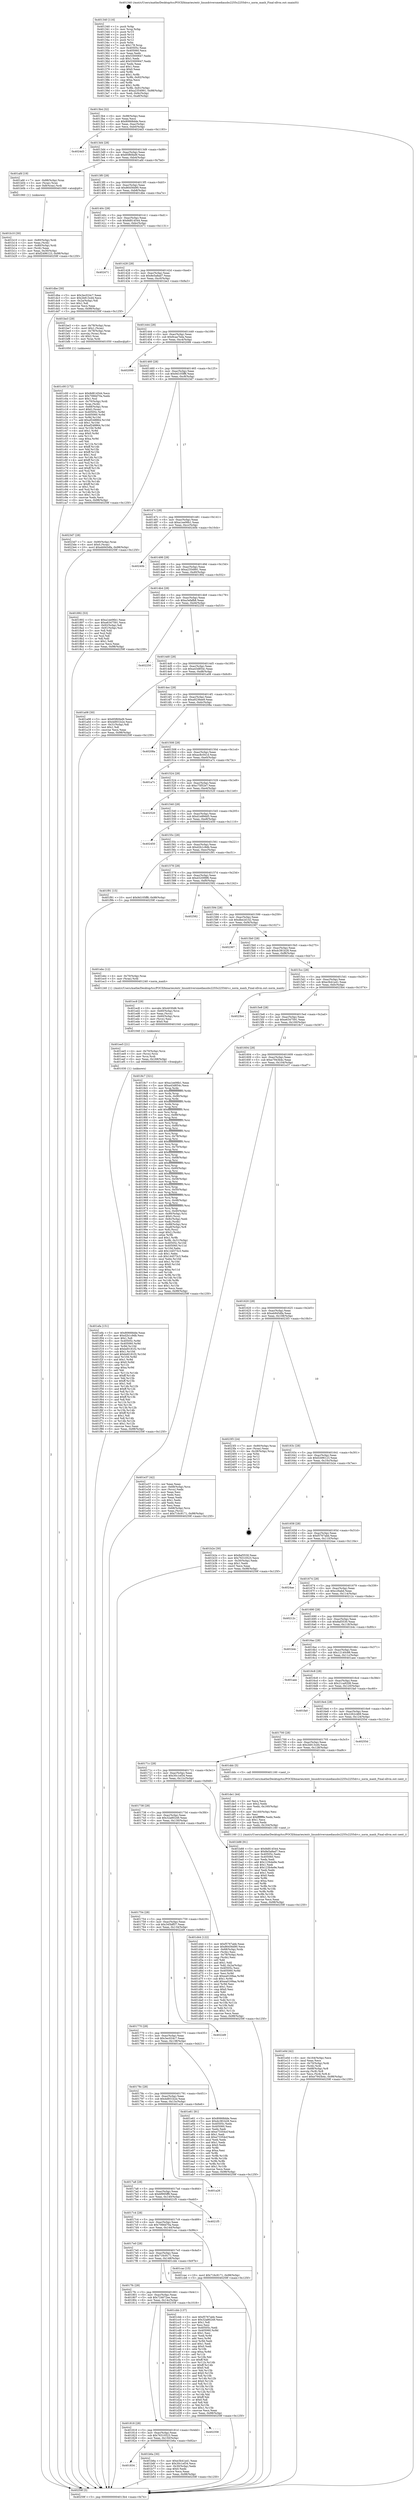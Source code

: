 digraph "0x401340" {
  label = "0x401340 (/mnt/c/Users/mathe/Desktop/tcc/POCII/binaries/extr_linuxdriversmediausbs2255s2255drv.c_norm_maxh_Final-ollvm.out::main(0))"
  labelloc = "t"
  node[shape=record]

  Entry [label="",width=0.3,height=0.3,shape=circle,fillcolor=black,style=filled]
  "0x4013b4" [label="{
     0x4013b4 [32]\l
     | [instrs]\l
     &nbsp;&nbsp;0x4013b4 \<+6\>: mov -0x98(%rbp),%eax\l
     &nbsp;&nbsp;0x4013ba \<+2\>: mov %eax,%ecx\l
     &nbsp;&nbsp;0x4013bc \<+6\>: sub $0x80668dde,%ecx\l
     &nbsp;&nbsp;0x4013c2 \<+6\>: mov %eax,-0xac(%rbp)\l
     &nbsp;&nbsp;0x4013c8 \<+6\>: mov %ecx,-0xb0(%rbp)\l
     &nbsp;&nbsp;0x4013ce \<+6\>: je 00000000004024d3 \<main+0x1193\>\l
  }"]
  "0x4024d3" [label="{
     0x4024d3\l
  }", style=dashed]
  "0x4013d4" [label="{
     0x4013d4 [28]\l
     | [instrs]\l
     &nbsp;&nbsp;0x4013d4 \<+5\>: jmp 00000000004013d9 \<main+0x99\>\l
     &nbsp;&nbsp;0x4013d9 \<+6\>: mov -0xac(%rbp),%eax\l
     &nbsp;&nbsp;0x4013df \<+5\>: sub $0x85f60bd9,%eax\l
     &nbsp;&nbsp;0x4013e4 \<+6\>: mov %eax,-0xb4(%rbp)\l
     &nbsp;&nbsp;0x4013ea \<+6\>: je 0000000000401afd \<main+0x7bd\>\l
  }"]
  Exit [label="",width=0.3,height=0.3,shape=circle,fillcolor=black,style=filled,peripheries=2]
  "0x401afd" [label="{
     0x401afd [19]\l
     | [instrs]\l
     &nbsp;&nbsp;0x401afd \<+7\>: mov -0x88(%rbp),%rax\l
     &nbsp;&nbsp;0x401b04 \<+3\>: mov (%rax),%rax\l
     &nbsp;&nbsp;0x401b07 \<+4\>: mov 0x8(%rax),%rdi\l
     &nbsp;&nbsp;0x401b0b \<+5\>: call 0000000000401060 \<atoi@plt\>\l
     | [calls]\l
     &nbsp;&nbsp;0x401060 \{1\} (unknown)\l
  }"]
  "0x4013f0" [label="{
     0x4013f0 [28]\l
     | [instrs]\l
     &nbsp;&nbsp;0x4013f0 \<+5\>: jmp 00000000004013f5 \<main+0xb5\>\l
     &nbsp;&nbsp;0x4013f5 \<+6\>: mov -0xac(%rbp),%eax\l
     &nbsp;&nbsp;0x4013fb \<+5\>: sub $0x86456d90,%eax\l
     &nbsp;&nbsp;0x401400 \<+6\>: mov %eax,-0xb8(%rbp)\l
     &nbsp;&nbsp;0x401406 \<+6\>: je 0000000000401dbe \<main+0xa7e\>\l
  }"]
  "0x401efa" [label="{
     0x401efa [151]\l
     | [instrs]\l
     &nbsp;&nbsp;0x401efa \<+5\>: mov $0x80668dde,%eax\l
     &nbsp;&nbsp;0x401eff \<+5\>: mov $0xd2b1c9db,%esi\l
     &nbsp;&nbsp;0x401f04 \<+2\>: mov $0x1,%dl\l
     &nbsp;&nbsp;0x401f06 \<+8\>: mov 0x40505c,%r8d\l
     &nbsp;&nbsp;0x401f0e \<+8\>: mov 0x405060,%r9d\l
     &nbsp;&nbsp;0x401f16 \<+3\>: mov %r8d,%r10d\l
     &nbsp;&nbsp;0x401f19 \<+7\>: sub $0xbd0181f2,%r10d\l
     &nbsp;&nbsp;0x401f20 \<+4\>: sub $0x1,%r10d\l
     &nbsp;&nbsp;0x401f24 \<+7\>: add $0xbd0181f2,%r10d\l
     &nbsp;&nbsp;0x401f2b \<+4\>: imul %r10d,%r8d\l
     &nbsp;&nbsp;0x401f2f \<+4\>: and $0x1,%r8d\l
     &nbsp;&nbsp;0x401f33 \<+4\>: cmp $0x0,%r8d\l
     &nbsp;&nbsp;0x401f37 \<+4\>: sete %r11b\l
     &nbsp;&nbsp;0x401f3b \<+4\>: cmp $0xa,%r9d\l
     &nbsp;&nbsp;0x401f3f \<+3\>: setl %bl\l
     &nbsp;&nbsp;0x401f42 \<+3\>: mov %r11b,%r14b\l
     &nbsp;&nbsp;0x401f45 \<+4\>: xor $0xff,%r14b\l
     &nbsp;&nbsp;0x401f49 \<+3\>: mov %bl,%r15b\l
     &nbsp;&nbsp;0x401f4c \<+4\>: xor $0xff,%r15b\l
     &nbsp;&nbsp;0x401f50 \<+3\>: xor $0x1,%dl\l
     &nbsp;&nbsp;0x401f53 \<+3\>: mov %r14b,%r12b\l
     &nbsp;&nbsp;0x401f56 \<+4\>: and $0xff,%r12b\l
     &nbsp;&nbsp;0x401f5a \<+3\>: and %dl,%r11b\l
     &nbsp;&nbsp;0x401f5d \<+3\>: mov %r15b,%r13b\l
     &nbsp;&nbsp;0x401f60 \<+4\>: and $0xff,%r13b\l
     &nbsp;&nbsp;0x401f64 \<+2\>: and %dl,%bl\l
     &nbsp;&nbsp;0x401f66 \<+3\>: or %r11b,%r12b\l
     &nbsp;&nbsp;0x401f69 \<+3\>: or %bl,%r13b\l
     &nbsp;&nbsp;0x401f6c \<+3\>: xor %r13b,%r12b\l
     &nbsp;&nbsp;0x401f6f \<+3\>: or %r15b,%r14b\l
     &nbsp;&nbsp;0x401f72 \<+4\>: xor $0xff,%r14b\l
     &nbsp;&nbsp;0x401f76 \<+3\>: or $0x1,%dl\l
     &nbsp;&nbsp;0x401f79 \<+3\>: and %dl,%r14b\l
     &nbsp;&nbsp;0x401f7c \<+3\>: or %r14b,%r12b\l
     &nbsp;&nbsp;0x401f7f \<+4\>: test $0x1,%r12b\l
     &nbsp;&nbsp;0x401f83 \<+3\>: cmovne %esi,%eax\l
     &nbsp;&nbsp;0x401f86 \<+6\>: mov %eax,-0x98(%rbp)\l
     &nbsp;&nbsp;0x401f8c \<+5\>: jmp 000000000040259f \<main+0x125f\>\l
  }"]
  "0x401dbe" [label="{
     0x401dbe [30]\l
     | [instrs]\l
     &nbsp;&nbsp;0x401dbe \<+5\>: mov $0x3ec024c7,%eax\l
     &nbsp;&nbsp;0x401dc3 \<+5\>: mov $0x2b813cd4,%ecx\l
     &nbsp;&nbsp;0x401dc8 \<+3\>: mov -0x2a(%rbp),%dl\l
     &nbsp;&nbsp;0x401dcb \<+3\>: test $0x1,%dl\l
     &nbsp;&nbsp;0x401dce \<+3\>: cmovne %ecx,%eax\l
     &nbsp;&nbsp;0x401dd1 \<+6\>: mov %eax,-0x98(%rbp)\l
     &nbsp;&nbsp;0x401dd7 \<+5\>: jmp 000000000040259f \<main+0x125f\>\l
  }"]
  "0x40140c" [label="{
     0x40140c [28]\l
     | [instrs]\l
     &nbsp;&nbsp;0x40140c \<+5\>: jmp 0000000000401411 \<main+0xd1\>\l
     &nbsp;&nbsp;0x401411 \<+6\>: mov -0xac(%rbp),%eax\l
     &nbsp;&nbsp;0x401417 \<+5\>: sub $0x8d814544,%eax\l
     &nbsp;&nbsp;0x40141c \<+6\>: mov %eax,-0xbc(%rbp)\l
     &nbsp;&nbsp;0x401422 \<+6\>: je 0000000000402471 \<main+0x1131\>\l
  }"]
  "0x401ee5" [label="{
     0x401ee5 [21]\l
     | [instrs]\l
     &nbsp;&nbsp;0x401ee5 \<+4\>: mov -0x70(%rbp),%rcx\l
     &nbsp;&nbsp;0x401ee9 \<+3\>: mov (%rcx),%rcx\l
     &nbsp;&nbsp;0x401eec \<+3\>: mov %rcx,%rdi\l
     &nbsp;&nbsp;0x401eef \<+6\>: mov %eax,-0x168(%rbp)\l
     &nbsp;&nbsp;0x401ef5 \<+5\>: call 0000000000401030 \<free@plt\>\l
     | [calls]\l
     &nbsp;&nbsp;0x401030 \{1\} (unknown)\l
  }"]
  "0x402471" [label="{
     0x402471\l
  }", style=dashed]
  "0x401428" [label="{
     0x401428 [28]\l
     | [instrs]\l
     &nbsp;&nbsp;0x401428 \<+5\>: jmp 000000000040142d \<main+0xed\>\l
     &nbsp;&nbsp;0x40142d \<+6\>: mov -0xac(%rbp),%eax\l
     &nbsp;&nbsp;0x401433 \<+5\>: sub $0x8e5a8ad7,%eax\l
     &nbsp;&nbsp;0x401438 \<+6\>: mov %eax,-0xc0(%rbp)\l
     &nbsp;&nbsp;0x40143e \<+6\>: je 0000000000401be3 \<main+0x8a3\>\l
  }"]
  "0x401ec8" [label="{
     0x401ec8 [29]\l
     | [instrs]\l
     &nbsp;&nbsp;0x401ec8 \<+10\>: movabs $0x4030d6,%rdi\l
     &nbsp;&nbsp;0x401ed2 \<+4\>: mov -0x60(%rbp),%rcx\l
     &nbsp;&nbsp;0x401ed6 \<+2\>: mov %eax,(%rcx)\l
     &nbsp;&nbsp;0x401ed8 \<+4\>: mov -0x60(%rbp),%rcx\l
     &nbsp;&nbsp;0x401edc \<+2\>: mov (%rcx),%esi\l
     &nbsp;&nbsp;0x401ede \<+2\>: mov $0x0,%al\l
     &nbsp;&nbsp;0x401ee0 \<+5\>: call 0000000000401040 \<printf@plt\>\l
     | [calls]\l
     &nbsp;&nbsp;0x401040 \{1\} (unknown)\l
  }"]
  "0x401be3" [label="{
     0x401be3 [29]\l
     | [instrs]\l
     &nbsp;&nbsp;0x401be3 \<+4\>: mov -0x78(%rbp),%rax\l
     &nbsp;&nbsp;0x401be7 \<+6\>: movl $0x1,(%rax)\l
     &nbsp;&nbsp;0x401bed \<+4\>: mov -0x78(%rbp),%rax\l
     &nbsp;&nbsp;0x401bf1 \<+3\>: movslq (%rax),%rax\l
     &nbsp;&nbsp;0x401bf4 \<+4\>: shl $0x2,%rax\l
     &nbsp;&nbsp;0x401bf8 \<+3\>: mov %rax,%rdi\l
     &nbsp;&nbsp;0x401bfb \<+5\>: call 0000000000401050 \<malloc@plt\>\l
     | [calls]\l
     &nbsp;&nbsp;0x401050 \{1\} (unknown)\l
  }"]
  "0x401444" [label="{
     0x401444 [28]\l
     | [instrs]\l
     &nbsp;&nbsp;0x401444 \<+5\>: jmp 0000000000401449 \<main+0x109\>\l
     &nbsp;&nbsp;0x401449 \<+6\>: mov -0xac(%rbp),%eax\l
     &nbsp;&nbsp;0x40144f \<+5\>: sub $0x9caa7bda,%eax\l
     &nbsp;&nbsp;0x401454 \<+6\>: mov %eax,-0xc4(%rbp)\l
     &nbsp;&nbsp;0x40145a \<+6\>: je 0000000000402099 \<main+0xd59\>\l
  }"]
  "0x401e0d" [label="{
     0x401e0d [42]\l
     | [instrs]\l
     &nbsp;&nbsp;0x401e0d \<+6\>: mov -0x164(%rbp),%ecx\l
     &nbsp;&nbsp;0x401e13 \<+3\>: imul %eax,%ecx\l
     &nbsp;&nbsp;0x401e16 \<+4\>: mov -0x70(%rbp),%rdi\l
     &nbsp;&nbsp;0x401e1a \<+3\>: mov (%rdi),%rdi\l
     &nbsp;&nbsp;0x401e1d \<+4\>: mov -0x68(%rbp),%r8\l
     &nbsp;&nbsp;0x401e21 \<+3\>: movslq (%r8),%r8\l
     &nbsp;&nbsp;0x401e24 \<+4\>: mov %ecx,(%rdi,%r8,4)\l
     &nbsp;&nbsp;0x401e28 \<+10\>: movl $0xe7943b4c,-0x98(%rbp)\l
     &nbsp;&nbsp;0x401e32 \<+5\>: jmp 000000000040259f \<main+0x125f\>\l
  }"]
  "0x402099" [label="{
     0x402099\l
  }", style=dashed]
  "0x401460" [label="{
     0x401460 [28]\l
     | [instrs]\l
     &nbsp;&nbsp;0x401460 \<+5\>: jmp 0000000000401465 \<main+0x125\>\l
     &nbsp;&nbsp;0x401465 \<+6\>: mov -0xac(%rbp),%eax\l
     &nbsp;&nbsp;0x40146b \<+5\>: sub $0x9d105ff8,%eax\l
     &nbsp;&nbsp;0x401470 \<+6\>: mov %eax,-0xc8(%rbp)\l
     &nbsp;&nbsp;0x401476 \<+6\>: je 00000000004023d7 \<main+0x1097\>\l
  }"]
  "0x401de1" [label="{
     0x401de1 [44]\l
     | [instrs]\l
     &nbsp;&nbsp;0x401de1 \<+2\>: xor %ecx,%ecx\l
     &nbsp;&nbsp;0x401de3 \<+5\>: mov $0x2,%edx\l
     &nbsp;&nbsp;0x401de8 \<+6\>: mov %edx,-0x160(%rbp)\l
     &nbsp;&nbsp;0x401dee \<+1\>: cltd\l
     &nbsp;&nbsp;0x401def \<+6\>: mov -0x160(%rbp),%esi\l
     &nbsp;&nbsp;0x401df5 \<+2\>: idiv %esi\l
     &nbsp;&nbsp;0x401df7 \<+6\>: imul $0xfffffffe,%edx,%edx\l
     &nbsp;&nbsp;0x401dfd \<+3\>: sub $0x1,%ecx\l
     &nbsp;&nbsp;0x401e00 \<+2\>: sub %ecx,%edx\l
     &nbsp;&nbsp;0x401e02 \<+6\>: mov %edx,-0x164(%rbp)\l
     &nbsp;&nbsp;0x401e08 \<+5\>: call 0000000000401160 \<next_i\>\l
     | [calls]\l
     &nbsp;&nbsp;0x401160 \{1\} (/mnt/c/Users/mathe/Desktop/tcc/POCII/binaries/extr_linuxdriversmediausbs2255s2255drv.c_norm_maxh_Final-ollvm.out::next_i)\l
  }"]
  "0x4023d7" [label="{
     0x4023d7 [28]\l
     | [instrs]\l
     &nbsp;&nbsp;0x4023d7 \<+7\>: mov -0x90(%rbp),%rax\l
     &nbsp;&nbsp;0x4023de \<+6\>: movl $0x0,(%rax)\l
     &nbsp;&nbsp;0x4023e4 \<+10\>: movl $0xeb945dfa,-0x98(%rbp)\l
     &nbsp;&nbsp;0x4023ee \<+5\>: jmp 000000000040259f \<main+0x125f\>\l
  }"]
  "0x40147c" [label="{
     0x40147c [28]\l
     | [instrs]\l
     &nbsp;&nbsp;0x40147c \<+5\>: jmp 0000000000401481 \<main+0x141\>\l
     &nbsp;&nbsp;0x401481 \<+6\>: mov -0xac(%rbp),%eax\l
     &nbsp;&nbsp;0x401487 \<+5\>: sub $0xa1ee06b1,%eax\l
     &nbsp;&nbsp;0x40148c \<+6\>: mov %eax,-0xcc(%rbp)\l
     &nbsp;&nbsp;0x401492 \<+6\>: je 000000000040240b \<main+0x10cb\>\l
  }"]
  "0x401c00" [label="{
     0x401c00 [172]\l
     | [instrs]\l
     &nbsp;&nbsp;0x401c00 \<+5\>: mov $0x8d814544,%ecx\l
     &nbsp;&nbsp;0x401c05 \<+5\>: mov $0x7066d70a,%edx\l
     &nbsp;&nbsp;0x401c0a \<+3\>: mov $0x1,%sil\l
     &nbsp;&nbsp;0x401c0d \<+4\>: mov -0x70(%rbp),%rdi\l
     &nbsp;&nbsp;0x401c11 \<+3\>: mov %rax,(%rdi)\l
     &nbsp;&nbsp;0x401c14 \<+4\>: mov -0x68(%rbp),%rax\l
     &nbsp;&nbsp;0x401c18 \<+6\>: movl $0x0,(%rax)\l
     &nbsp;&nbsp;0x401c1e \<+8\>: mov 0x40505c,%r8d\l
     &nbsp;&nbsp;0x401c26 \<+8\>: mov 0x405060,%r9d\l
     &nbsp;&nbsp;0x401c2e \<+3\>: mov %r8d,%r10d\l
     &nbsp;&nbsp;0x401c31 \<+7\>: add $0xef248864,%r10d\l
     &nbsp;&nbsp;0x401c38 \<+4\>: sub $0x1,%r10d\l
     &nbsp;&nbsp;0x401c3c \<+7\>: sub $0xef248864,%r10d\l
     &nbsp;&nbsp;0x401c43 \<+4\>: imul %r10d,%r8d\l
     &nbsp;&nbsp;0x401c47 \<+4\>: and $0x1,%r8d\l
     &nbsp;&nbsp;0x401c4b \<+4\>: cmp $0x0,%r8d\l
     &nbsp;&nbsp;0x401c4f \<+4\>: sete %r11b\l
     &nbsp;&nbsp;0x401c53 \<+4\>: cmp $0xa,%r9d\l
     &nbsp;&nbsp;0x401c57 \<+3\>: setl %bl\l
     &nbsp;&nbsp;0x401c5a \<+3\>: mov %r11b,%r14b\l
     &nbsp;&nbsp;0x401c5d \<+4\>: xor $0xff,%r14b\l
     &nbsp;&nbsp;0x401c61 \<+3\>: mov %bl,%r15b\l
     &nbsp;&nbsp;0x401c64 \<+4\>: xor $0xff,%r15b\l
     &nbsp;&nbsp;0x401c68 \<+4\>: xor $0x1,%sil\l
     &nbsp;&nbsp;0x401c6c \<+3\>: mov %r14b,%r12b\l
     &nbsp;&nbsp;0x401c6f \<+4\>: and $0xff,%r12b\l
     &nbsp;&nbsp;0x401c73 \<+3\>: and %sil,%r11b\l
     &nbsp;&nbsp;0x401c76 \<+3\>: mov %r15b,%r13b\l
     &nbsp;&nbsp;0x401c79 \<+4\>: and $0xff,%r13b\l
     &nbsp;&nbsp;0x401c7d \<+3\>: and %sil,%bl\l
     &nbsp;&nbsp;0x401c80 \<+3\>: or %r11b,%r12b\l
     &nbsp;&nbsp;0x401c83 \<+3\>: or %bl,%r13b\l
     &nbsp;&nbsp;0x401c86 \<+3\>: xor %r13b,%r12b\l
     &nbsp;&nbsp;0x401c89 \<+3\>: or %r15b,%r14b\l
     &nbsp;&nbsp;0x401c8c \<+4\>: xor $0xff,%r14b\l
     &nbsp;&nbsp;0x401c90 \<+4\>: or $0x1,%sil\l
     &nbsp;&nbsp;0x401c94 \<+3\>: and %sil,%r14b\l
     &nbsp;&nbsp;0x401c97 \<+3\>: or %r14b,%r12b\l
     &nbsp;&nbsp;0x401c9a \<+4\>: test $0x1,%r12b\l
     &nbsp;&nbsp;0x401c9e \<+3\>: cmovne %edx,%ecx\l
     &nbsp;&nbsp;0x401ca1 \<+6\>: mov %ecx,-0x98(%rbp)\l
     &nbsp;&nbsp;0x401ca7 \<+5\>: jmp 000000000040259f \<main+0x125f\>\l
  }"]
  "0x40240b" [label="{
     0x40240b\l
  }", style=dashed]
  "0x401498" [label="{
     0x401498 [28]\l
     | [instrs]\l
     &nbsp;&nbsp;0x401498 \<+5\>: jmp 000000000040149d \<main+0x15d\>\l
     &nbsp;&nbsp;0x40149d \<+6\>: mov -0xac(%rbp),%eax\l
     &nbsp;&nbsp;0x4014a3 \<+5\>: sub $0xa2354991,%eax\l
     &nbsp;&nbsp;0x4014a8 \<+6\>: mov %eax,-0xd0(%rbp)\l
     &nbsp;&nbsp;0x4014ae \<+6\>: je 0000000000401892 \<main+0x552\>\l
  }"]
  "0x401834" [label="{
     0x401834\l
  }", style=dashed]
  "0x401892" [label="{
     0x401892 [53]\l
     | [instrs]\l
     &nbsp;&nbsp;0x401892 \<+5\>: mov $0xa1ee06b1,%eax\l
     &nbsp;&nbsp;0x401897 \<+5\>: mov $0xe6347591,%ecx\l
     &nbsp;&nbsp;0x40189c \<+6\>: mov -0x92(%rbp),%dl\l
     &nbsp;&nbsp;0x4018a2 \<+7\>: mov -0x91(%rbp),%sil\l
     &nbsp;&nbsp;0x4018a9 \<+3\>: mov %dl,%dil\l
     &nbsp;&nbsp;0x4018ac \<+3\>: and %sil,%dil\l
     &nbsp;&nbsp;0x4018af \<+3\>: xor %sil,%dl\l
     &nbsp;&nbsp;0x4018b2 \<+3\>: or %dl,%dil\l
     &nbsp;&nbsp;0x4018b5 \<+4\>: test $0x1,%dil\l
     &nbsp;&nbsp;0x4018b9 \<+3\>: cmovne %ecx,%eax\l
     &nbsp;&nbsp;0x4018bc \<+6\>: mov %eax,-0x98(%rbp)\l
     &nbsp;&nbsp;0x4018c2 \<+5\>: jmp 000000000040259f \<main+0x125f\>\l
  }"]
  "0x4014b4" [label="{
     0x4014b4 [28]\l
     | [instrs]\l
     &nbsp;&nbsp;0x4014b4 \<+5\>: jmp 00000000004014b9 \<main+0x179\>\l
     &nbsp;&nbsp;0x4014b9 \<+6\>: mov -0xac(%rbp),%eax\l
     &nbsp;&nbsp;0x4014bf \<+5\>: sub $0xa3efafb8,%eax\l
     &nbsp;&nbsp;0x4014c4 \<+6\>: mov %eax,-0xd4(%rbp)\l
     &nbsp;&nbsp;0x4014ca \<+6\>: je 0000000000402250 \<main+0xf10\>\l
  }"]
  "0x40259f" [label="{
     0x40259f [5]\l
     | [instrs]\l
     &nbsp;&nbsp;0x40259f \<+5\>: jmp 00000000004013b4 \<main+0x74\>\l
  }"]
  "0x401340" [label="{
     0x401340 [116]\l
     | [instrs]\l
     &nbsp;&nbsp;0x401340 \<+1\>: push %rbp\l
     &nbsp;&nbsp;0x401341 \<+3\>: mov %rsp,%rbp\l
     &nbsp;&nbsp;0x401344 \<+2\>: push %r15\l
     &nbsp;&nbsp;0x401346 \<+2\>: push %r14\l
     &nbsp;&nbsp;0x401348 \<+2\>: push %r13\l
     &nbsp;&nbsp;0x40134a \<+2\>: push %r12\l
     &nbsp;&nbsp;0x40134c \<+1\>: push %rbx\l
     &nbsp;&nbsp;0x40134d \<+7\>: sub $0x178,%rsp\l
     &nbsp;&nbsp;0x401354 \<+7\>: mov 0x40505c,%eax\l
     &nbsp;&nbsp;0x40135b \<+7\>: mov 0x405060,%ecx\l
     &nbsp;&nbsp;0x401362 \<+2\>: mov %eax,%edx\l
     &nbsp;&nbsp;0x401364 \<+6\>: sub $0x53000647,%edx\l
     &nbsp;&nbsp;0x40136a \<+3\>: sub $0x1,%edx\l
     &nbsp;&nbsp;0x40136d \<+6\>: add $0x53000647,%edx\l
     &nbsp;&nbsp;0x401373 \<+3\>: imul %edx,%eax\l
     &nbsp;&nbsp;0x401376 \<+3\>: and $0x1,%eax\l
     &nbsp;&nbsp;0x401379 \<+3\>: cmp $0x0,%eax\l
     &nbsp;&nbsp;0x40137c \<+4\>: sete %r8b\l
     &nbsp;&nbsp;0x401380 \<+4\>: and $0x1,%r8b\l
     &nbsp;&nbsp;0x401384 \<+7\>: mov %r8b,-0x92(%rbp)\l
     &nbsp;&nbsp;0x40138b \<+3\>: cmp $0xa,%ecx\l
     &nbsp;&nbsp;0x40138e \<+4\>: setl %r8b\l
     &nbsp;&nbsp;0x401392 \<+4\>: and $0x1,%r8b\l
     &nbsp;&nbsp;0x401396 \<+7\>: mov %r8b,-0x91(%rbp)\l
     &nbsp;&nbsp;0x40139d \<+10\>: movl $0xa2354991,-0x98(%rbp)\l
     &nbsp;&nbsp;0x4013a7 \<+6\>: mov %edi,-0x9c(%rbp)\l
     &nbsp;&nbsp;0x4013ad \<+7\>: mov %rsi,-0xa8(%rbp)\l
  }"]
  "0x401b6a" [label="{
     0x401b6a [30]\l
     | [instrs]\l
     &nbsp;&nbsp;0x401b6a \<+5\>: mov $0xe3b41a41,%eax\l
     &nbsp;&nbsp;0x401b6f \<+5\>: mov $0x30c1ef34,%ecx\l
     &nbsp;&nbsp;0x401b74 \<+3\>: mov -0x30(%rbp),%edx\l
     &nbsp;&nbsp;0x401b77 \<+3\>: cmp $0x0,%edx\l
     &nbsp;&nbsp;0x401b7a \<+3\>: cmove %ecx,%eax\l
     &nbsp;&nbsp;0x401b7d \<+6\>: mov %eax,-0x98(%rbp)\l
     &nbsp;&nbsp;0x401b83 \<+5\>: jmp 000000000040259f \<main+0x125f\>\l
  }"]
  "0x402250" [label="{
     0x402250\l
  }", style=dashed]
  "0x4014d0" [label="{
     0x4014d0 [28]\l
     | [instrs]\l
     &nbsp;&nbsp;0x4014d0 \<+5\>: jmp 00000000004014d5 \<main+0x195\>\l
     &nbsp;&nbsp;0x4014d5 \<+6\>: mov -0xac(%rbp),%eax\l
     &nbsp;&nbsp;0x4014db \<+5\>: sub $0xa43d854c,%eax\l
     &nbsp;&nbsp;0x4014e0 \<+6\>: mov %eax,-0xd8(%rbp)\l
     &nbsp;&nbsp;0x4014e6 \<+6\>: je 0000000000401a08 \<main+0x6c8\>\l
  }"]
  "0x401818" [label="{
     0x401818 [28]\l
     | [instrs]\l
     &nbsp;&nbsp;0x401818 \<+5\>: jmp 000000000040181d \<main+0x4dd\>\l
     &nbsp;&nbsp;0x40181d \<+6\>: mov -0xac(%rbp),%eax\l
     &nbsp;&nbsp;0x401823 \<+5\>: sub $0x76310523,%eax\l
     &nbsp;&nbsp;0x401828 \<+6\>: mov %eax,-0x150(%rbp)\l
     &nbsp;&nbsp;0x40182e \<+6\>: je 0000000000401b6a \<main+0x82a\>\l
  }"]
  "0x401a08" [label="{
     0x401a08 [30]\l
     | [instrs]\l
     &nbsp;&nbsp;0x401a08 \<+5\>: mov $0x85f60bd9,%eax\l
     &nbsp;&nbsp;0x401a0d \<+5\>: mov $0x4d931b2e,%ecx\l
     &nbsp;&nbsp;0x401a12 \<+3\>: mov -0x31(%rbp),%dl\l
     &nbsp;&nbsp;0x401a15 \<+3\>: test $0x1,%dl\l
     &nbsp;&nbsp;0x401a18 \<+3\>: cmovne %ecx,%eax\l
     &nbsp;&nbsp;0x401a1b \<+6\>: mov %eax,-0x98(%rbp)\l
     &nbsp;&nbsp;0x401a21 \<+5\>: jmp 000000000040259f \<main+0x125f\>\l
  }"]
  "0x4014ec" [label="{
     0x4014ec [28]\l
     | [instrs]\l
     &nbsp;&nbsp;0x4014ec \<+5\>: jmp 00000000004014f1 \<main+0x1b1\>\l
     &nbsp;&nbsp;0x4014f1 \<+6\>: mov -0xac(%rbp),%eax\l
     &nbsp;&nbsp;0x4014f7 \<+5\>: sub $0xa9236ee9,%eax\l
     &nbsp;&nbsp;0x4014fc \<+6\>: mov %eax,-0xdc(%rbp)\l
     &nbsp;&nbsp;0x401502 \<+6\>: je 000000000040208a \<main+0xd4a\>\l
  }"]
  "0x402358" [label="{
     0x402358\l
  }", style=dashed]
  "0x40208a" [label="{
     0x40208a\l
  }", style=dashed]
  "0x401508" [label="{
     0x401508 [28]\l
     | [instrs]\l
     &nbsp;&nbsp;0x401508 \<+5\>: jmp 000000000040150d \<main+0x1cd\>\l
     &nbsp;&nbsp;0x40150d \<+6\>: mov -0xac(%rbp),%eax\l
     &nbsp;&nbsp;0x401513 \<+5\>: sub $0xac8c041d,%eax\l
     &nbsp;&nbsp;0x401518 \<+6\>: mov %eax,-0xe0(%rbp)\l
     &nbsp;&nbsp;0x40151e \<+6\>: je 0000000000401a7c \<main+0x73c\>\l
  }"]
  "0x4017fc" [label="{
     0x4017fc [28]\l
     | [instrs]\l
     &nbsp;&nbsp;0x4017fc \<+5\>: jmp 0000000000401801 \<main+0x4c1\>\l
     &nbsp;&nbsp;0x401801 \<+6\>: mov -0xac(%rbp),%eax\l
     &nbsp;&nbsp;0x401807 \<+5\>: sub $0x724672ee,%eax\l
     &nbsp;&nbsp;0x40180c \<+6\>: mov %eax,-0x14c(%rbp)\l
     &nbsp;&nbsp;0x401812 \<+6\>: je 0000000000402358 \<main+0x1018\>\l
  }"]
  "0x401a7c" [label="{
     0x401a7c\l
  }", style=dashed]
  "0x401524" [label="{
     0x401524 [28]\l
     | [instrs]\l
     &nbsp;&nbsp;0x401524 \<+5\>: jmp 0000000000401529 \<main+0x1e9\>\l
     &nbsp;&nbsp;0x401529 \<+6\>: mov -0xac(%rbp),%eax\l
     &nbsp;&nbsp;0x40152f \<+5\>: sub $0xc75f52e7,%eax\l
     &nbsp;&nbsp;0x401534 \<+6\>: mov %eax,-0xe4(%rbp)\l
     &nbsp;&nbsp;0x40153a \<+6\>: je 0000000000402520 \<main+0x11e0\>\l
  }"]
  "0x401cbb" [label="{
     0x401cbb [137]\l
     | [instrs]\l
     &nbsp;&nbsp;0x401cbb \<+5\>: mov $0xf5767abb,%eax\l
     &nbsp;&nbsp;0x401cc0 \<+5\>: mov $0x32a80249,%ecx\l
     &nbsp;&nbsp;0x401cc5 \<+2\>: mov $0x1,%dl\l
     &nbsp;&nbsp;0x401cc7 \<+2\>: xor %esi,%esi\l
     &nbsp;&nbsp;0x401cc9 \<+7\>: mov 0x40505c,%edi\l
     &nbsp;&nbsp;0x401cd0 \<+8\>: mov 0x405060,%r8d\l
     &nbsp;&nbsp;0x401cd8 \<+3\>: sub $0x1,%esi\l
     &nbsp;&nbsp;0x401cdb \<+3\>: mov %edi,%r9d\l
     &nbsp;&nbsp;0x401cde \<+3\>: add %esi,%r9d\l
     &nbsp;&nbsp;0x401ce1 \<+4\>: imul %r9d,%edi\l
     &nbsp;&nbsp;0x401ce5 \<+3\>: and $0x1,%edi\l
     &nbsp;&nbsp;0x401ce8 \<+3\>: cmp $0x0,%edi\l
     &nbsp;&nbsp;0x401ceb \<+4\>: sete %r10b\l
     &nbsp;&nbsp;0x401cef \<+4\>: cmp $0xa,%r8d\l
     &nbsp;&nbsp;0x401cf3 \<+4\>: setl %r11b\l
     &nbsp;&nbsp;0x401cf7 \<+3\>: mov %r10b,%bl\l
     &nbsp;&nbsp;0x401cfa \<+3\>: xor $0xff,%bl\l
     &nbsp;&nbsp;0x401cfd \<+3\>: mov %r11b,%r14b\l
     &nbsp;&nbsp;0x401d00 \<+4\>: xor $0xff,%r14b\l
     &nbsp;&nbsp;0x401d04 \<+3\>: xor $0x0,%dl\l
     &nbsp;&nbsp;0x401d07 \<+3\>: mov %bl,%r15b\l
     &nbsp;&nbsp;0x401d0a \<+4\>: and $0x0,%r15b\l
     &nbsp;&nbsp;0x401d0e \<+3\>: and %dl,%r10b\l
     &nbsp;&nbsp;0x401d11 \<+3\>: mov %r14b,%r12b\l
     &nbsp;&nbsp;0x401d14 \<+4\>: and $0x0,%r12b\l
     &nbsp;&nbsp;0x401d18 \<+3\>: and %dl,%r11b\l
     &nbsp;&nbsp;0x401d1b \<+3\>: or %r10b,%r15b\l
     &nbsp;&nbsp;0x401d1e \<+3\>: or %r11b,%r12b\l
     &nbsp;&nbsp;0x401d21 \<+3\>: xor %r12b,%r15b\l
     &nbsp;&nbsp;0x401d24 \<+3\>: or %r14b,%bl\l
     &nbsp;&nbsp;0x401d27 \<+3\>: xor $0xff,%bl\l
     &nbsp;&nbsp;0x401d2a \<+3\>: or $0x0,%dl\l
     &nbsp;&nbsp;0x401d2d \<+2\>: and %dl,%bl\l
     &nbsp;&nbsp;0x401d2f \<+3\>: or %bl,%r15b\l
     &nbsp;&nbsp;0x401d32 \<+4\>: test $0x1,%r15b\l
     &nbsp;&nbsp;0x401d36 \<+3\>: cmovne %ecx,%eax\l
     &nbsp;&nbsp;0x401d39 \<+6\>: mov %eax,-0x98(%rbp)\l
     &nbsp;&nbsp;0x401d3f \<+5\>: jmp 000000000040259f \<main+0x125f\>\l
  }"]
  "0x402520" [label="{
     0x402520\l
  }", style=dashed]
  "0x401540" [label="{
     0x401540 [28]\l
     | [instrs]\l
     &nbsp;&nbsp;0x401540 \<+5\>: jmp 0000000000401545 \<main+0x205\>\l
     &nbsp;&nbsp;0x401545 \<+6\>: mov -0xac(%rbp),%eax\l
     &nbsp;&nbsp;0x40154b \<+5\>: sub $0xd1e89dd5,%eax\l
     &nbsp;&nbsp;0x401550 \<+6\>: mov %eax,-0xe8(%rbp)\l
     &nbsp;&nbsp;0x401556 \<+6\>: je 0000000000402450 \<main+0x1110\>\l
  }"]
  "0x4017e0" [label="{
     0x4017e0 [28]\l
     | [instrs]\l
     &nbsp;&nbsp;0x4017e0 \<+5\>: jmp 00000000004017e5 \<main+0x4a5\>\l
     &nbsp;&nbsp;0x4017e5 \<+6\>: mov -0xac(%rbp),%eax\l
     &nbsp;&nbsp;0x4017eb \<+5\>: sub $0x716c9171,%eax\l
     &nbsp;&nbsp;0x4017f0 \<+6\>: mov %eax,-0x148(%rbp)\l
     &nbsp;&nbsp;0x4017f6 \<+6\>: je 0000000000401cbb \<main+0x97b\>\l
  }"]
  "0x402450" [label="{
     0x402450\l
  }", style=dashed]
  "0x40155c" [label="{
     0x40155c [28]\l
     | [instrs]\l
     &nbsp;&nbsp;0x40155c \<+5\>: jmp 0000000000401561 \<main+0x221\>\l
     &nbsp;&nbsp;0x401561 \<+6\>: mov -0xac(%rbp),%eax\l
     &nbsp;&nbsp;0x401567 \<+5\>: sub $0xd2b1c9db,%eax\l
     &nbsp;&nbsp;0x40156c \<+6\>: mov %eax,-0xec(%rbp)\l
     &nbsp;&nbsp;0x401572 \<+6\>: je 0000000000401f91 \<main+0xc51\>\l
  }"]
  "0x401cac" [label="{
     0x401cac [15]\l
     | [instrs]\l
     &nbsp;&nbsp;0x401cac \<+10\>: movl $0x716c9171,-0x98(%rbp)\l
     &nbsp;&nbsp;0x401cb6 \<+5\>: jmp 000000000040259f \<main+0x125f\>\l
  }"]
  "0x401f91" [label="{
     0x401f91 [15]\l
     | [instrs]\l
     &nbsp;&nbsp;0x401f91 \<+10\>: movl $0x9d105ff8,-0x98(%rbp)\l
     &nbsp;&nbsp;0x401f9b \<+5\>: jmp 000000000040259f \<main+0x125f\>\l
  }"]
  "0x401578" [label="{
     0x401578 [28]\l
     | [instrs]\l
     &nbsp;&nbsp;0x401578 \<+5\>: jmp 000000000040157d \<main+0x23d\>\l
     &nbsp;&nbsp;0x40157d \<+6\>: mov -0xac(%rbp),%eax\l
     &nbsp;&nbsp;0x401583 \<+5\>: sub $0xd32099f6,%eax\l
     &nbsp;&nbsp;0x401588 \<+6\>: mov %eax,-0xf0(%rbp)\l
     &nbsp;&nbsp;0x40158e \<+6\>: je 0000000000402582 \<main+0x1242\>\l
  }"]
  "0x4017c4" [label="{
     0x4017c4 [28]\l
     | [instrs]\l
     &nbsp;&nbsp;0x4017c4 \<+5\>: jmp 00000000004017c9 \<main+0x489\>\l
     &nbsp;&nbsp;0x4017c9 \<+6\>: mov -0xac(%rbp),%eax\l
     &nbsp;&nbsp;0x4017cf \<+5\>: sub $0x7066d70a,%eax\l
     &nbsp;&nbsp;0x4017d4 \<+6\>: mov %eax,-0x144(%rbp)\l
     &nbsp;&nbsp;0x4017da \<+6\>: je 0000000000401cac \<main+0x96c\>\l
  }"]
  "0x402582" [label="{
     0x402582\l
  }", style=dashed]
  "0x401594" [label="{
     0x401594 [28]\l
     | [instrs]\l
     &nbsp;&nbsp;0x401594 \<+5\>: jmp 0000000000401599 \<main+0x259\>\l
     &nbsp;&nbsp;0x401599 \<+6\>: mov -0xac(%rbp),%eax\l
     &nbsp;&nbsp;0x40159f \<+5\>: sub $0xdbe2d142,%eax\l
     &nbsp;&nbsp;0x4015a4 \<+6\>: mov %eax,-0xf4(%rbp)\l
     &nbsp;&nbsp;0x4015aa \<+6\>: je 0000000000402367 \<main+0x1027\>\l
  }"]
  "0x4021f5" [label="{
     0x4021f5\l
  }", style=dashed]
  "0x402367" [label="{
     0x402367\l
  }", style=dashed]
  "0x4015b0" [label="{
     0x4015b0 [28]\l
     | [instrs]\l
     &nbsp;&nbsp;0x4015b0 \<+5\>: jmp 00000000004015b5 \<main+0x275\>\l
     &nbsp;&nbsp;0x4015b5 \<+6\>: mov -0xac(%rbp),%eax\l
     &nbsp;&nbsp;0x4015bb \<+5\>: sub $0xdc381b28,%eax\l
     &nbsp;&nbsp;0x4015c0 \<+6\>: mov %eax,-0xf8(%rbp)\l
     &nbsp;&nbsp;0x4015c6 \<+6\>: je 0000000000401ebc \<main+0xb7c\>\l
  }"]
  "0x4017a8" [label="{
     0x4017a8 [28]\l
     | [instrs]\l
     &nbsp;&nbsp;0x4017a8 \<+5\>: jmp 00000000004017ad \<main+0x46d\>\l
     &nbsp;&nbsp;0x4017ad \<+6\>: mov -0xac(%rbp),%eax\l
     &nbsp;&nbsp;0x4017b3 \<+5\>: sub $0x6f995ff9,%eax\l
     &nbsp;&nbsp;0x4017b8 \<+6\>: mov %eax,-0x140(%rbp)\l
     &nbsp;&nbsp;0x4017be \<+6\>: je 00000000004021f5 \<main+0xeb5\>\l
  }"]
  "0x401ebc" [label="{
     0x401ebc [12]\l
     | [instrs]\l
     &nbsp;&nbsp;0x401ebc \<+4\>: mov -0x70(%rbp),%rax\l
     &nbsp;&nbsp;0x401ec0 \<+3\>: mov (%rax),%rdi\l
     &nbsp;&nbsp;0x401ec3 \<+5\>: call 0000000000401240 \<norm_maxh\>\l
     | [calls]\l
     &nbsp;&nbsp;0x401240 \{1\} (/mnt/c/Users/mathe/Desktop/tcc/POCII/binaries/extr_linuxdriversmediausbs2255s2255drv.c_norm_maxh_Final-ollvm.out::norm_maxh)\l
  }"]
  "0x4015cc" [label="{
     0x4015cc [28]\l
     | [instrs]\l
     &nbsp;&nbsp;0x4015cc \<+5\>: jmp 00000000004015d1 \<main+0x291\>\l
     &nbsp;&nbsp;0x4015d1 \<+6\>: mov -0xac(%rbp),%eax\l
     &nbsp;&nbsp;0x4015d7 \<+5\>: sub $0xe3b41a41,%eax\l
     &nbsp;&nbsp;0x4015dc \<+6\>: mov %eax,-0xfc(%rbp)\l
     &nbsp;&nbsp;0x4015e2 \<+6\>: je 00000000004023b4 \<main+0x1074\>\l
  }"]
  "0x401a26" [label="{
     0x401a26\l
  }", style=dashed]
  "0x4023b4" [label="{
     0x4023b4\l
  }", style=dashed]
  "0x4015e8" [label="{
     0x4015e8 [28]\l
     | [instrs]\l
     &nbsp;&nbsp;0x4015e8 \<+5\>: jmp 00000000004015ed \<main+0x2ad\>\l
     &nbsp;&nbsp;0x4015ed \<+6\>: mov -0xac(%rbp),%eax\l
     &nbsp;&nbsp;0x4015f3 \<+5\>: sub $0xe6347591,%eax\l
     &nbsp;&nbsp;0x4015f8 \<+6\>: mov %eax,-0x100(%rbp)\l
     &nbsp;&nbsp;0x4015fe \<+6\>: je 00000000004018c7 \<main+0x587\>\l
  }"]
  "0x40178c" [label="{
     0x40178c [28]\l
     | [instrs]\l
     &nbsp;&nbsp;0x40178c \<+5\>: jmp 0000000000401791 \<main+0x451\>\l
     &nbsp;&nbsp;0x401791 \<+6\>: mov -0xac(%rbp),%eax\l
     &nbsp;&nbsp;0x401797 \<+5\>: sub $0x4d931b2e,%eax\l
     &nbsp;&nbsp;0x40179c \<+6\>: mov %eax,-0x13c(%rbp)\l
     &nbsp;&nbsp;0x4017a2 \<+6\>: je 0000000000401a26 \<main+0x6e6\>\l
  }"]
  "0x4018c7" [label="{
     0x4018c7 [321]\l
     | [instrs]\l
     &nbsp;&nbsp;0x4018c7 \<+5\>: mov $0xa1ee06b1,%eax\l
     &nbsp;&nbsp;0x4018cc \<+5\>: mov $0xa43d854c,%ecx\l
     &nbsp;&nbsp;0x4018d1 \<+3\>: mov %rsp,%rdx\l
     &nbsp;&nbsp;0x4018d4 \<+4\>: add $0xfffffffffffffff0,%rdx\l
     &nbsp;&nbsp;0x4018d8 \<+3\>: mov %rdx,%rsp\l
     &nbsp;&nbsp;0x4018db \<+7\>: mov %rdx,-0x90(%rbp)\l
     &nbsp;&nbsp;0x4018e2 \<+3\>: mov %rsp,%rdx\l
     &nbsp;&nbsp;0x4018e5 \<+4\>: add $0xfffffffffffffff0,%rdx\l
     &nbsp;&nbsp;0x4018e9 \<+3\>: mov %rdx,%rsp\l
     &nbsp;&nbsp;0x4018ec \<+3\>: mov %rsp,%rsi\l
     &nbsp;&nbsp;0x4018ef \<+4\>: add $0xfffffffffffffff0,%rsi\l
     &nbsp;&nbsp;0x4018f3 \<+3\>: mov %rsi,%rsp\l
     &nbsp;&nbsp;0x4018f6 \<+7\>: mov %rsi,-0x88(%rbp)\l
     &nbsp;&nbsp;0x4018fd \<+3\>: mov %rsp,%rsi\l
     &nbsp;&nbsp;0x401900 \<+4\>: add $0xfffffffffffffff0,%rsi\l
     &nbsp;&nbsp;0x401904 \<+3\>: mov %rsi,%rsp\l
     &nbsp;&nbsp;0x401907 \<+4\>: mov %rsi,-0x80(%rbp)\l
     &nbsp;&nbsp;0x40190b \<+3\>: mov %rsp,%rsi\l
     &nbsp;&nbsp;0x40190e \<+4\>: add $0xfffffffffffffff0,%rsi\l
     &nbsp;&nbsp;0x401912 \<+3\>: mov %rsi,%rsp\l
     &nbsp;&nbsp;0x401915 \<+4\>: mov %rsi,-0x78(%rbp)\l
     &nbsp;&nbsp;0x401919 \<+3\>: mov %rsp,%rsi\l
     &nbsp;&nbsp;0x40191c \<+4\>: add $0xfffffffffffffff0,%rsi\l
     &nbsp;&nbsp;0x401920 \<+3\>: mov %rsi,%rsp\l
     &nbsp;&nbsp;0x401923 \<+4\>: mov %rsi,-0x70(%rbp)\l
     &nbsp;&nbsp;0x401927 \<+3\>: mov %rsp,%rsi\l
     &nbsp;&nbsp;0x40192a \<+4\>: add $0xfffffffffffffff0,%rsi\l
     &nbsp;&nbsp;0x40192e \<+3\>: mov %rsi,%rsp\l
     &nbsp;&nbsp;0x401931 \<+4\>: mov %rsi,-0x68(%rbp)\l
     &nbsp;&nbsp;0x401935 \<+3\>: mov %rsp,%rsi\l
     &nbsp;&nbsp;0x401938 \<+4\>: add $0xfffffffffffffff0,%rsi\l
     &nbsp;&nbsp;0x40193c \<+3\>: mov %rsi,%rsp\l
     &nbsp;&nbsp;0x40193f \<+4\>: mov %rsi,-0x60(%rbp)\l
     &nbsp;&nbsp;0x401943 \<+3\>: mov %rsp,%rsi\l
     &nbsp;&nbsp;0x401946 \<+4\>: add $0xfffffffffffffff0,%rsi\l
     &nbsp;&nbsp;0x40194a \<+3\>: mov %rsi,%rsp\l
     &nbsp;&nbsp;0x40194d \<+4\>: mov %rsi,-0x58(%rbp)\l
     &nbsp;&nbsp;0x401951 \<+3\>: mov %rsp,%rsi\l
     &nbsp;&nbsp;0x401954 \<+4\>: add $0xfffffffffffffff0,%rsi\l
     &nbsp;&nbsp;0x401958 \<+3\>: mov %rsi,%rsp\l
     &nbsp;&nbsp;0x40195b \<+4\>: mov %rsi,-0x50(%rbp)\l
     &nbsp;&nbsp;0x40195f \<+3\>: mov %rsp,%rsi\l
     &nbsp;&nbsp;0x401962 \<+4\>: add $0xfffffffffffffff0,%rsi\l
     &nbsp;&nbsp;0x401966 \<+3\>: mov %rsi,%rsp\l
     &nbsp;&nbsp;0x401969 \<+4\>: mov %rsi,-0x48(%rbp)\l
     &nbsp;&nbsp;0x40196d \<+3\>: mov %rsp,%rsi\l
     &nbsp;&nbsp;0x401970 \<+4\>: add $0xfffffffffffffff0,%rsi\l
     &nbsp;&nbsp;0x401974 \<+3\>: mov %rsi,%rsp\l
     &nbsp;&nbsp;0x401977 \<+4\>: mov %rsi,-0x40(%rbp)\l
     &nbsp;&nbsp;0x40197b \<+7\>: mov -0x90(%rbp),%rsi\l
     &nbsp;&nbsp;0x401982 \<+6\>: movl $0x0,(%rsi)\l
     &nbsp;&nbsp;0x401988 \<+6\>: mov -0x9c(%rbp),%edi\l
     &nbsp;&nbsp;0x40198e \<+2\>: mov %edi,(%rdx)\l
     &nbsp;&nbsp;0x401990 \<+7\>: mov -0x88(%rbp),%rsi\l
     &nbsp;&nbsp;0x401997 \<+7\>: mov -0xa8(%rbp),%r8\l
     &nbsp;&nbsp;0x40199e \<+3\>: mov %r8,(%rsi)\l
     &nbsp;&nbsp;0x4019a1 \<+3\>: cmpl $0x2,(%rdx)\l
     &nbsp;&nbsp;0x4019a4 \<+4\>: setne %r9b\l
     &nbsp;&nbsp;0x4019a8 \<+4\>: and $0x1,%r9b\l
     &nbsp;&nbsp;0x4019ac \<+4\>: mov %r9b,-0x31(%rbp)\l
     &nbsp;&nbsp;0x4019b0 \<+8\>: mov 0x40505c,%r10d\l
     &nbsp;&nbsp;0x4019b8 \<+8\>: mov 0x405060,%r11d\l
     &nbsp;&nbsp;0x4019c0 \<+3\>: mov %r10d,%ebx\l
     &nbsp;&nbsp;0x4019c3 \<+6\>: add $0x144573c3,%ebx\l
     &nbsp;&nbsp;0x4019c9 \<+3\>: sub $0x1,%ebx\l
     &nbsp;&nbsp;0x4019cc \<+6\>: sub $0x144573c3,%ebx\l
     &nbsp;&nbsp;0x4019d2 \<+4\>: imul %ebx,%r10d\l
     &nbsp;&nbsp;0x4019d6 \<+4\>: and $0x1,%r10d\l
     &nbsp;&nbsp;0x4019da \<+4\>: cmp $0x0,%r10d\l
     &nbsp;&nbsp;0x4019de \<+4\>: sete %r9b\l
     &nbsp;&nbsp;0x4019e2 \<+4\>: cmp $0xa,%r11d\l
     &nbsp;&nbsp;0x4019e6 \<+4\>: setl %r14b\l
     &nbsp;&nbsp;0x4019ea \<+3\>: mov %r9b,%r15b\l
     &nbsp;&nbsp;0x4019ed \<+3\>: and %r14b,%r15b\l
     &nbsp;&nbsp;0x4019f0 \<+3\>: xor %r14b,%r9b\l
     &nbsp;&nbsp;0x4019f3 \<+3\>: or %r9b,%r15b\l
     &nbsp;&nbsp;0x4019f6 \<+4\>: test $0x1,%r15b\l
     &nbsp;&nbsp;0x4019fa \<+3\>: cmovne %ecx,%eax\l
     &nbsp;&nbsp;0x4019fd \<+6\>: mov %eax,-0x98(%rbp)\l
     &nbsp;&nbsp;0x401a03 \<+5\>: jmp 000000000040259f \<main+0x125f\>\l
  }"]
  "0x401604" [label="{
     0x401604 [28]\l
     | [instrs]\l
     &nbsp;&nbsp;0x401604 \<+5\>: jmp 0000000000401609 \<main+0x2c9\>\l
     &nbsp;&nbsp;0x401609 \<+6\>: mov -0xac(%rbp),%eax\l
     &nbsp;&nbsp;0x40160f \<+5\>: sub $0xe7943b4c,%eax\l
     &nbsp;&nbsp;0x401614 \<+6\>: mov %eax,-0x104(%rbp)\l
     &nbsp;&nbsp;0x40161a \<+6\>: je 0000000000401e37 \<main+0xaf7\>\l
  }"]
  "0x401e61" [label="{
     0x401e61 [91]\l
     | [instrs]\l
     &nbsp;&nbsp;0x401e61 \<+5\>: mov $0x80668dde,%eax\l
     &nbsp;&nbsp;0x401e66 \<+5\>: mov $0xdc381b28,%ecx\l
     &nbsp;&nbsp;0x401e6b \<+7\>: mov 0x40505c,%edx\l
     &nbsp;&nbsp;0x401e72 \<+7\>: mov 0x405060,%esi\l
     &nbsp;&nbsp;0x401e79 \<+2\>: mov %edx,%edi\l
     &nbsp;&nbsp;0x401e7b \<+6\>: add $0xe73354cf,%edi\l
     &nbsp;&nbsp;0x401e81 \<+3\>: sub $0x1,%edi\l
     &nbsp;&nbsp;0x401e84 \<+6\>: sub $0xe73354cf,%edi\l
     &nbsp;&nbsp;0x401e8a \<+3\>: imul %edi,%edx\l
     &nbsp;&nbsp;0x401e8d \<+3\>: and $0x1,%edx\l
     &nbsp;&nbsp;0x401e90 \<+3\>: cmp $0x0,%edx\l
     &nbsp;&nbsp;0x401e93 \<+4\>: sete %r8b\l
     &nbsp;&nbsp;0x401e97 \<+3\>: cmp $0xa,%esi\l
     &nbsp;&nbsp;0x401e9a \<+4\>: setl %r9b\l
     &nbsp;&nbsp;0x401e9e \<+3\>: mov %r8b,%r10b\l
     &nbsp;&nbsp;0x401ea1 \<+3\>: and %r9b,%r10b\l
     &nbsp;&nbsp;0x401ea4 \<+3\>: xor %r9b,%r8b\l
     &nbsp;&nbsp;0x401ea7 \<+3\>: or %r8b,%r10b\l
     &nbsp;&nbsp;0x401eaa \<+4\>: test $0x1,%r10b\l
     &nbsp;&nbsp;0x401eae \<+3\>: cmovne %ecx,%eax\l
     &nbsp;&nbsp;0x401eb1 \<+6\>: mov %eax,-0x98(%rbp)\l
     &nbsp;&nbsp;0x401eb7 \<+5\>: jmp 000000000040259f \<main+0x125f\>\l
  }"]
  "0x401b10" [label="{
     0x401b10 [30]\l
     | [instrs]\l
     &nbsp;&nbsp;0x401b10 \<+4\>: mov -0x80(%rbp),%rdi\l
     &nbsp;&nbsp;0x401b14 \<+2\>: mov %eax,(%rdi)\l
     &nbsp;&nbsp;0x401b16 \<+4\>: mov -0x80(%rbp),%rdi\l
     &nbsp;&nbsp;0x401b1a \<+2\>: mov (%rdi),%eax\l
     &nbsp;&nbsp;0x401b1c \<+3\>: mov %eax,-0x30(%rbp)\l
     &nbsp;&nbsp;0x401b1f \<+10\>: movl $0xf2496123,-0x98(%rbp)\l
     &nbsp;&nbsp;0x401b29 \<+5\>: jmp 000000000040259f \<main+0x125f\>\l
  }"]
  "0x401770" [label="{
     0x401770 [28]\l
     | [instrs]\l
     &nbsp;&nbsp;0x401770 \<+5\>: jmp 0000000000401775 \<main+0x435\>\l
     &nbsp;&nbsp;0x401775 \<+6\>: mov -0xac(%rbp),%eax\l
     &nbsp;&nbsp;0x40177b \<+5\>: sub $0x3ec024c7,%eax\l
     &nbsp;&nbsp;0x401780 \<+6\>: mov %eax,-0x138(%rbp)\l
     &nbsp;&nbsp;0x401786 \<+6\>: je 0000000000401e61 \<main+0xb21\>\l
  }"]
  "0x401e37" [label="{
     0x401e37 [42]\l
     | [instrs]\l
     &nbsp;&nbsp;0x401e37 \<+2\>: xor %eax,%eax\l
     &nbsp;&nbsp;0x401e39 \<+4\>: mov -0x68(%rbp),%rcx\l
     &nbsp;&nbsp;0x401e3d \<+2\>: mov (%rcx),%edx\l
     &nbsp;&nbsp;0x401e3f \<+2\>: mov %eax,%esi\l
     &nbsp;&nbsp;0x401e41 \<+2\>: sub %edx,%esi\l
     &nbsp;&nbsp;0x401e43 \<+2\>: mov %eax,%edx\l
     &nbsp;&nbsp;0x401e45 \<+3\>: sub $0x1,%edx\l
     &nbsp;&nbsp;0x401e48 \<+2\>: add %edx,%esi\l
     &nbsp;&nbsp;0x401e4a \<+2\>: sub %esi,%eax\l
     &nbsp;&nbsp;0x401e4c \<+4\>: mov -0x68(%rbp),%rcx\l
     &nbsp;&nbsp;0x401e50 \<+2\>: mov %eax,(%rcx)\l
     &nbsp;&nbsp;0x401e52 \<+10\>: movl $0x716c9171,-0x98(%rbp)\l
     &nbsp;&nbsp;0x401e5c \<+5\>: jmp 000000000040259f \<main+0x125f\>\l
  }"]
  "0x401620" [label="{
     0x401620 [28]\l
     | [instrs]\l
     &nbsp;&nbsp;0x401620 \<+5\>: jmp 0000000000401625 \<main+0x2e5\>\l
     &nbsp;&nbsp;0x401625 \<+6\>: mov -0xac(%rbp),%eax\l
     &nbsp;&nbsp;0x40162b \<+5\>: sub $0xeb945dfa,%eax\l
     &nbsp;&nbsp;0x401630 \<+6\>: mov %eax,-0x108(%rbp)\l
     &nbsp;&nbsp;0x401636 \<+6\>: je 00000000004023f3 \<main+0x10b3\>\l
  }"]
  "0x4022d9" [label="{
     0x4022d9\l
  }", style=dashed]
  "0x4023f3" [label="{
     0x4023f3 [24]\l
     | [instrs]\l
     &nbsp;&nbsp;0x4023f3 \<+7\>: mov -0x90(%rbp),%rax\l
     &nbsp;&nbsp;0x4023fa \<+2\>: mov (%rax),%eax\l
     &nbsp;&nbsp;0x4023fc \<+4\>: lea -0x28(%rbp),%rsp\l
     &nbsp;&nbsp;0x402400 \<+1\>: pop %rbx\l
     &nbsp;&nbsp;0x402401 \<+2\>: pop %r12\l
     &nbsp;&nbsp;0x402403 \<+2\>: pop %r13\l
     &nbsp;&nbsp;0x402405 \<+2\>: pop %r14\l
     &nbsp;&nbsp;0x402407 \<+2\>: pop %r15\l
     &nbsp;&nbsp;0x402409 \<+1\>: pop %rbp\l
     &nbsp;&nbsp;0x40240a \<+1\>: ret\l
  }"]
  "0x40163c" [label="{
     0x40163c [28]\l
     | [instrs]\l
     &nbsp;&nbsp;0x40163c \<+5\>: jmp 0000000000401641 \<main+0x301\>\l
     &nbsp;&nbsp;0x401641 \<+6\>: mov -0xac(%rbp),%eax\l
     &nbsp;&nbsp;0x401647 \<+5\>: sub $0xf2496123,%eax\l
     &nbsp;&nbsp;0x40164c \<+6\>: mov %eax,-0x10c(%rbp)\l
     &nbsp;&nbsp;0x401652 \<+6\>: je 0000000000401b2e \<main+0x7ee\>\l
  }"]
  "0x401754" [label="{
     0x401754 [28]\l
     | [instrs]\l
     &nbsp;&nbsp;0x401754 \<+5\>: jmp 0000000000401759 \<main+0x419\>\l
     &nbsp;&nbsp;0x401759 \<+6\>: mov -0xac(%rbp),%eax\l
     &nbsp;&nbsp;0x40175f \<+5\>: sub $0x345bff37,%eax\l
     &nbsp;&nbsp;0x401764 \<+6\>: mov %eax,-0x134(%rbp)\l
     &nbsp;&nbsp;0x40176a \<+6\>: je 00000000004022d9 \<main+0xf99\>\l
  }"]
  "0x401b2e" [label="{
     0x401b2e [30]\l
     | [instrs]\l
     &nbsp;&nbsp;0x401b2e \<+5\>: mov $0x8af3530,%eax\l
     &nbsp;&nbsp;0x401b33 \<+5\>: mov $0x76310523,%ecx\l
     &nbsp;&nbsp;0x401b38 \<+3\>: mov -0x30(%rbp),%edx\l
     &nbsp;&nbsp;0x401b3b \<+3\>: cmp $0x1,%edx\l
     &nbsp;&nbsp;0x401b3e \<+3\>: cmovl %ecx,%eax\l
     &nbsp;&nbsp;0x401b41 \<+6\>: mov %eax,-0x98(%rbp)\l
     &nbsp;&nbsp;0x401b47 \<+5\>: jmp 000000000040259f \<main+0x125f\>\l
  }"]
  "0x401658" [label="{
     0x401658 [28]\l
     | [instrs]\l
     &nbsp;&nbsp;0x401658 \<+5\>: jmp 000000000040165d \<main+0x31d\>\l
     &nbsp;&nbsp;0x40165d \<+6\>: mov -0xac(%rbp),%eax\l
     &nbsp;&nbsp;0x401663 \<+5\>: sub $0xf5767abb,%eax\l
     &nbsp;&nbsp;0x401668 \<+6\>: mov %eax,-0x110(%rbp)\l
     &nbsp;&nbsp;0x40166e \<+6\>: je 00000000004024ae \<main+0x116e\>\l
  }"]
  "0x401d44" [label="{
     0x401d44 [122]\l
     | [instrs]\l
     &nbsp;&nbsp;0x401d44 \<+5\>: mov $0xf5767abb,%eax\l
     &nbsp;&nbsp;0x401d49 \<+5\>: mov $0x86456d90,%ecx\l
     &nbsp;&nbsp;0x401d4e \<+4\>: mov -0x68(%rbp),%rdx\l
     &nbsp;&nbsp;0x401d52 \<+2\>: mov (%rdx),%esi\l
     &nbsp;&nbsp;0x401d54 \<+4\>: mov -0x78(%rbp),%rdx\l
     &nbsp;&nbsp;0x401d58 \<+2\>: cmp (%rdx),%esi\l
     &nbsp;&nbsp;0x401d5a \<+4\>: setl %dil\l
     &nbsp;&nbsp;0x401d5e \<+4\>: and $0x1,%dil\l
     &nbsp;&nbsp;0x401d62 \<+4\>: mov %dil,-0x2a(%rbp)\l
     &nbsp;&nbsp;0x401d66 \<+7\>: mov 0x40505c,%esi\l
     &nbsp;&nbsp;0x401d6d \<+8\>: mov 0x405060,%r8d\l
     &nbsp;&nbsp;0x401d75 \<+3\>: mov %esi,%r9d\l
     &nbsp;&nbsp;0x401d78 \<+7\>: sub $0xea0169aa,%r9d\l
     &nbsp;&nbsp;0x401d7f \<+4\>: sub $0x1,%r9d\l
     &nbsp;&nbsp;0x401d83 \<+7\>: add $0xea0169aa,%r9d\l
     &nbsp;&nbsp;0x401d8a \<+4\>: imul %r9d,%esi\l
     &nbsp;&nbsp;0x401d8e \<+3\>: and $0x1,%esi\l
     &nbsp;&nbsp;0x401d91 \<+3\>: cmp $0x0,%esi\l
     &nbsp;&nbsp;0x401d94 \<+4\>: sete %dil\l
     &nbsp;&nbsp;0x401d98 \<+4\>: cmp $0xa,%r8d\l
     &nbsp;&nbsp;0x401d9c \<+4\>: setl %r10b\l
     &nbsp;&nbsp;0x401da0 \<+3\>: mov %dil,%r11b\l
     &nbsp;&nbsp;0x401da3 \<+3\>: and %r10b,%r11b\l
     &nbsp;&nbsp;0x401da6 \<+3\>: xor %r10b,%dil\l
     &nbsp;&nbsp;0x401da9 \<+3\>: or %dil,%r11b\l
     &nbsp;&nbsp;0x401dac \<+4\>: test $0x1,%r11b\l
     &nbsp;&nbsp;0x401db0 \<+3\>: cmovne %ecx,%eax\l
     &nbsp;&nbsp;0x401db3 \<+6\>: mov %eax,-0x98(%rbp)\l
     &nbsp;&nbsp;0x401db9 \<+5\>: jmp 000000000040259f \<main+0x125f\>\l
  }"]
  "0x4024ae" [label="{
     0x4024ae\l
  }", style=dashed]
  "0x401674" [label="{
     0x401674 [28]\l
     | [instrs]\l
     &nbsp;&nbsp;0x401674 \<+5\>: jmp 0000000000401679 \<main+0x339\>\l
     &nbsp;&nbsp;0x401679 \<+6\>: mov -0xac(%rbp),%eax\l
     &nbsp;&nbsp;0x40167f \<+5\>: sub $0xc26abd,%eax\l
     &nbsp;&nbsp;0x401684 \<+6\>: mov %eax,-0x114(%rbp)\l
     &nbsp;&nbsp;0x40168a \<+6\>: je 000000000040212c \<main+0xdec\>\l
  }"]
  "0x401738" [label="{
     0x401738 [28]\l
     | [instrs]\l
     &nbsp;&nbsp;0x401738 \<+5\>: jmp 000000000040173d \<main+0x3fd\>\l
     &nbsp;&nbsp;0x40173d \<+6\>: mov -0xac(%rbp),%eax\l
     &nbsp;&nbsp;0x401743 \<+5\>: sub $0x32a80249,%eax\l
     &nbsp;&nbsp;0x401748 \<+6\>: mov %eax,-0x130(%rbp)\l
     &nbsp;&nbsp;0x40174e \<+6\>: je 0000000000401d44 \<main+0xa04\>\l
  }"]
  "0x40212c" [label="{
     0x40212c\l
  }", style=dashed]
  "0x401690" [label="{
     0x401690 [28]\l
     | [instrs]\l
     &nbsp;&nbsp;0x401690 \<+5\>: jmp 0000000000401695 \<main+0x355\>\l
     &nbsp;&nbsp;0x401695 \<+6\>: mov -0xac(%rbp),%eax\l
     &nbsp;&nbsp;0x40169b \<+5\>: sub $0x8af3530,%eax\l
     &nbsp;&nbsp;0x4016a0 \<+6\>: mov %eax,-0x118(%rbp)\l
     &nbsp;&nbsp;0x4016a6 \<+6\>: je 0000000000401b4c \<main+0x80c\>\l
  }"]
  "0x401b88" [label="{
     0x401b88 [91]\l
     | [instrs]\l
     &nbsp;&nbsp;0x401b88 \<+5\>: mov $0x8d814544,%eax\l
     &nbsp;&nbsp;0x401b8d \<+5\>: mov $0x8e5a8ad7,%ecx\l
     &nbsp;&nbsp;0x401b92 \<+7\>: mov 0x40505c,%edx\l
     &nbsp;&nbsp;0x401b99 \<+7\>: mov 0x405060,%esi\l
     &nbsp;&nbsp;0x401ba0 \<+2\>: mov %edx,%edi\l
     &nbsp;&nbsp;0x401ba2 \<+6\>: add $0x123b4e9e,%edi\l
     &nbsp;&nbsp;0x401ba8 \<+3\>: sub $0x1,%edi\l
     &nbsp;&nbsp;0x401bab \<+6\>: sub $0x123b4e9e,%edi\l
     &nbsp;&nbsp;0x401bb1 \<+3\>: imul %edi,%edx\l
     &nbsp;&nbsp;0x401bb4 \<+3\>: and $0x1,%edx\l
     &nbsp;&nbsp;0x401bb7 \<+3\>: cmp $0x0,%edx\l
     &nbsp;&nbsp;0x401bba \<+4\>: sete %r8b\l
     &nbsp;&nbsp;0x401bbe \<+3\>: cmp $0xa,%esi\l
     &nbsp;&nbsp;0x401bc1 \<+4\>: setl %r9b\l
     &nbsp;&nbsp;0x401bc5 \<+3\>: mov %r8b,%r10b\l
     &nbsp;&nbsp;0x401bc8 \<+3\>: and %r9b,%r10b\l
     &nbsp;&nbsp;0x401bcb \<+3\>: xor %r9b,%r8b\l
     &nbsp;&nbsp;0x401bce \<+3\>: or %r8b,%r10b\l
     &nbsp;&nbsp;0x401bd1 \<+4\>: test $0x1,%r10b\l
     &nbsp;&nbsp;0x401bd5 \<+3\>: cmovne %ecx,%eax\l
     &nbsp;&nbsp;0x401bd8 \<+6\>: mov %eax,-0x98(%rbp)\l
     &nbsp;&nbsp;0x401bde \<+5\>: jmp 000000000040259f \<main+0x125f\>\l
  }"]
  "0x401b4c" [label="{
     0x401b4c\l
  }", style=dashed]
  "0x4016ac" [label="{
     0x4016ac [28]\l
     | [instrs]\l
     &nbsp;&nbsp;0x4016ac \<+5\>: jmp 00000000004016b1 \<main+0x371\>\l
     &nbsp;&nbsp;0x4016b1 \<+6\>: mov -0xac(%rbp),%eax\l
     &nbsp;&nbsp;0x4016b7 \<+5\>: sub $0x12140c88,%eax\l
     &nbsp;&nbsp;0x4016bc \<+6\>: mov %eax,-0x11c(%rbp)\l
     &nbsp;&nbsp;0x4016c2 \<+6\>: je 0000000000401aee \<main+0x7ae\>\l
  }"]
  "0x40171c" [label="{
     0x40171c [28]\l
     | [instrs]\l
     &nbsp;&nbsp;0x40171c \<+5\>: jmp 0000000000401721 \<main+0x3e1\>\l
     &nbsp;&nbsp;0x401721 \<+6\>: mov -0xac(%rbp),%eax\l
     &nbsp;&nbsp;0x401727 \<+5\>: sub $0x30c1ef34,%eax\l
     &nbsp;&nbsp;0x40172c \<+6\>: mov %eax,-0x12c(%rbp)\l
     &nbsp;&nbsp;0x401732 \<+6\>: je 0000000000401b88 \<main+0x848\>\l
  }"]
  "0x401aee" [label="{
     0x401aee\l
  }", style=dashed]
  "0x4016c8" [label="{
     0x4016c8 [28]\l
     | [instrs]\l
     &nbsp;&nbsp;0x4016c8 \<+5\>: jmp 00000000004016cd \<main+0x38d\>\l
     &nbsp;&nbsp;0x4016cd \<+6\>: mov -0xac(%rbp),%eax\l
     &nbsp;&nbsp;0x4016d3 \<+5\>: sub $0x21ca9208,%eax\l
     &nbsp;&nbsp;0x4016d8 \<+6\>: mov %eax,-0x120(%rbp)\l
     &nbsp;&nbsp;0x4016de \<+6\>: je 0000000000401fa0 \<main+0xc60\>\l
  }"]
  "0x401ddc" [label="{
     0x401ddc [5]\l
     | [instrs]\l
     &nbsp;&nbsp;0x401ddc \<+5\>: call 0000000000401160 \<next_i\>\l
     | [calls]\l
     &nbsp;&nbsp;0x401160 \{1\} (/mnt/c/Users/mathe/Desktop/tcc/POCII/binaries/extr_linuxdriversmediausbs2255s2255drv.c_norm_maxh_Final-ollvm.out::next_i)\l
  }"]
  "0x401fa0" [label="{
     0x401fa0\l
  }", style=dashed]
  "0x4016e4" [label="{
     0x4016e4 [28]\l
     | [instrs]\l
     &nbsp;&nbsp;0x4016e4 \<+5\>: jmp 00000000004016e9 \<main+0x3a9\>\l
     &nbsp;&nbsp;0x4016e9 \<+6\>: mov -0xac(%rbp),%eax\l
     &nbsp;&nbsp;0x4016ef \<+5\>: sub $0x2262c469,%eax\l
     &nbsp;&nbsp;0x4016f4 \<+6\>: mov %eax,-0x124(%rbp)\l
     &nbsp;&nbsp;0x4016fa \<+6\>: je 000000000040255d \<main+0x121d\>\l
  }"]
  "0x401700" [label="{
     0x401700 [28]\l
     | [instrs]\l
     &nbsp;&nbsp;0x401700 \<+5\>: jmp 0000000000401705 \<main+0x3c5\>\l
     &nbsp;&nbsp;0x401705 \<+6\>: mov -0xac(%rbp),%eax\l
     &nbsp;&nbsp;0x40170b \<+5\>: sub $0x2b813cd4,%eax\l
     &nbsp;&nbsp;0x401710 \<+6\>: mov %eax,-0x128(%rbp)\l
     &nbsp;&nbsp;0x401716 \<+6\>: je 0000000000401ddc \<main+0xa9c\>\l
  }"]
  "0x40255d" [label="{
     0x40255d\l
  }", style=dashed]
  Entry -> "0x401340" [label=" 1"]
  "0x4013b4" -> "0x4024d3" [label=" 0"]
  "0x4013b4" -> "0x4013d4" [label=" 22"]
  "0x4023f3" -> Exit [label=" 1"]
  "0x4013d4" -> "0x401afd" [label=" 1"]
  "0x4013d4" -> "0x4013f0" [label=" 21"]
  "0x4023d7" -> "0x40259f" [label=" 1"]
  "0x4013f0" -> "0x401dbe" [label=" 2"]
  "0x4013f0" -> "0x40140c" [label=" 19"]
  "0x401f91" -> "0x40259f" [label=" 1"]
  "0x40140c" -> "0x402471" [label=" 0"]
  "0x40140c" -> "0x401428" [label=" 19"]
  "0x401efa" -> "0x40259f" [label=" 1"]
  "0x401428" -> "0x401be3" [label=" 1"]
  "0x401428" -> "0x401444" [label=" 18"]
  "0x401ee5" -> "0x401efa" [label=" 1"]
  "0x401444" -> "0x402099" [label=" 0"]
  "0x401444" -> "0x401460" [label=" 18"]
  "0x401ec8" -> "0x401ee5" [label=" 1"]
  "0x401460" -> "0x4023d7" [label=" 1"]
  "0x401460" -> "0x40147c" [label=" 17"]
  "0x401ebc" -> "0x401ec8" [label=" 1"]
  "0x40147c" -> "0x40240b" [label=" 0"]
  "0x40147c" -> "0x401498" [label=" 17"]
  "0x401e61" -> "0x40259f" [label=" 1"]
  "0x401498" -> "0x401892" [label=" 1"]
  "0x401498" -> "0x4014b4" [label=" 16"]
  "0x401892" -> "0x40259f" [label=" 1"]
  "0x401340" -> "0x4013b4" [label=" 1"]
  "0x40259f" -> "0x4013b4" [label=" 21"]
  "0x401e37" -> "0x40259f" [label=" 1"]
  "0x4014b4" -> "0x402250" [label=" 0"]
  "0x4014b4" -> "0x4014d0" [label=" 16"]
  "0x401e0d" -> "0x40259f" [label=" 1"]
  "0x4014d0" -> "0x401a08" [label=" 1"]
  "0x4014d0" -> "0x4014ec" [label=" 15"]
  "0x401ddc" -> "0x401de1" [label=" 1"]
  "0x4014ec" -> "0x40208a" [label=" 0"]
  "0x4014ec" -> "0x401508" [label=" 15"]
  "0x401dbe" -> "0x40259f" [label=" 2"]
  "0x401508" -> "0x401a7c" [label=" 0"]
  "0x401508" -> "0x401524" [label=" 15"]
  "0x401cbb" -> "0x40259f" [label=" 2"]
  "0x401524" -> "0x402520" [label=" 0"]
  "0x401524" -> "0x401540" [label=" 15"]
  "0x401cac" -> "0x40259f" [label=" 1"]
  "0x401540" -> "0x402450" [label=" 0"]
  "0x401540" -> "0x40155c" [label=" 15"]
  "0x401be3" -> "0x401c00" [label=" 1"]
  "0x40155c" -> "0x401f91" [label=" 1"]
  "0x40155c" -> "0x401578" [label=" 14"]
  "0x401b88" -> "0x40259f" [label=" 1"]
  "0x401578" -> "0x402582" [label=" 0"]
  "0x401578" -> "0x401594" [label=" 14"]
  "0x401818" -> "0x401834" [label=" 0"]
  "0x401594" -> "0x402367" [label=" 0"]
  "0x401594" -> "0x4015b0" [label=" 14"]
  "0x401818" -> "0x401b6a" [label=" 1"]
  "0x4015b0" -> "0x401ebc" [label=" 1"]
  "0x4015b0" -> "0x4015cc" [label=" 13"]
  "0x4017fc" -> "0x401818" [label=" 1"]
  "0x4015cc" -> "0x4023b4" [label=" 0"]
  "0x4015cc" -> "0x4015e8" [label=" 13"]
  "0x4017fc" -> "0x402358" [label=" 0"]
  "0x4015e8" -> "0x4018c7" [label=" 1"]
  "0x4015e8" -> "0x401604" [label=" 12"]
  "0x4017e0" -> "0x4017fc" [label=" 1"]
  "0x4018c7" -> "0x40259f" [label=" 1"]
  "0x401a08" -> "0x40259f" [label=" 1"]
  "0x401afd" -> "0x401b10" [label=" 1"]
  "0x401b10" -> "0x40259f" [label=" 1"]
  "0x4017e0" -> "0x401cbb" [label=" 2"]
  "0x401604" -> "0x401e37" [label=" 1"]
  "0x401604" -> "0x401620" [label=" 11"]
  "0x4017c4" -> "0x4017e0" [label=" 3"]
  "0x401620" -> "0x4023f3" [label=" 1"]
  "0x401620" -> "0x40163c" [label=" 10"]
  "0x4017c4" -> "0x401cac" [label=" 1"]
  "0x40163c" -> "0x401b2e" [label=" 1"]
  "0x40163c" -> "0x401658" [label=" 9"]
  "0x401b2e" -> "0x40259f" [label=" 1"]
  "0x4017a8" -> "0x4017c4" [label=" 4"]
  "0x401658" -> "0x4024ae" [label=" 0"]
  "0x401658" -> "0x401674" [label=" 9"]
  "0x4017a8" -> "0x4021f5" [label=" 0"]
  "0x401674" -> "0x40212c" [label=" 0"]
  "0x401674" -> "0x401690" [label=" 9"]
  "0x40178c" -> "0x4017a8" [label=" 4"]
  "0x401690" -> "0x401b4c" [label=" 0"]
  "0x401690" -> "0x4016ac" [label=" 9"]
  "0x40178c" -> "0x401a26" [label=" 0"]
  "0x4016ac" -> "0x401aee" [label=" 0"]
  "0x4016ac" -> "0x4016c8" [label=" 9"]
  "0x401770" -> "0x40178c" [label=" 4"]
  "0x4016c8" -> "0x401fa0" [label=" 0"]
  "0x4016c8" -> "0x4016e4" [label=" 9"]
  "0x401770" -> "0x401e61" [label=" 1"]
  "0x4016e4" -> "0x40255d" [label=" 0"]
  "0x4016e4" -> "0x401700" [label=" 9"]
  "0x401c00" -> "0x40259f" [label=" 1"]
  "0x401700" -> "0x401ddc" [label=" 1"]
  "0x401700" -> "0x40171c" [label=" 8"]
  "0x401d44" -> "0x40259f" [label=" 2"]
  "0x40171c" -> "0x401b88" [label=" 1"]
  "0x40171c" -> "0x401738" [label=" 7"]
  "0x401de1" -> "0x401e0d" [label=" 1"]
  "0x401738" -> "0x401d44" [label=" 2"]
  "0x401738" -> "0x401754" [label=" 5"]
  "0x401b6a" -> "0x40259f" [label=" 1"]
  "0x401754" -> "0x4022d9" [label=" 0"]
  "0x401754" -> "0x401770" [label=" 5"]
}
